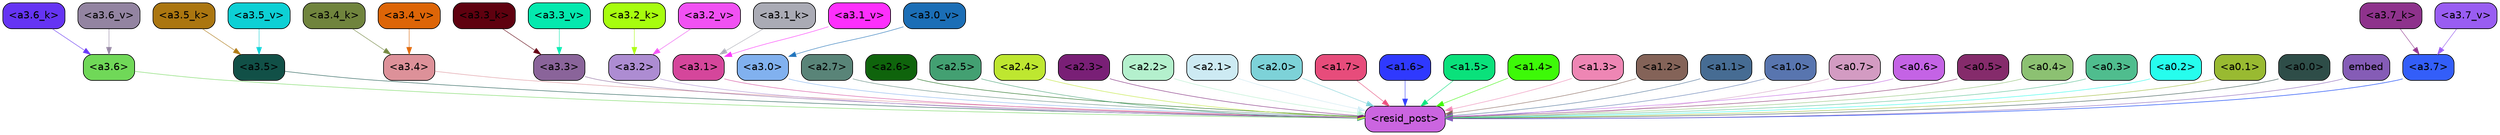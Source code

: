 strict digraph "" {
	graph [bgcolor=transparent,
		layout=dot,
		overlap=false,
		splines=true
	];
	"<a3.7>"	[color=black,
		fillcolor="#335ef9",
		fontname=Helvetica,
		shape=box,
		style="filled, rounded"];
	"<resid_post>"	[color=black,
		fillcolor="#cb65e0",
		fontname=Helvetica,
		shape=box,
		style="filled, rounded"];
	"<a3.7>" -> "<resid_post>"	[color="#335ef9",
		penwidth=0.8263697922229767];
	"<a3.6>"	[color=black,
		fillcolor="#70d858",
		fontname=Helvetica,
		shape=box,
		style="filled, rounded"];
	"<a3.6>" -> "<resid_post>"	[color="#70d858",
		penwidth=0.6];
	"<a3.5>"	[color=black,
		fillcolor="#115047",
		fontname=Helvetica,
		shape=box,
		style="filled, rounded"];
	"<a3.5>" -> "<resid_post>"	[color="#115047",
		penwidth=0.6];
	"<a3.4>"	[color=black,
		fillcolor="#dd9199",
		fontname=Helvetica,
		shape=box,
		style="filled, rounded"];
	"<a3.4>" -> "<resid_post>"	[color="#dd9199",
		penwidth=0.6];
	"<a3.3>"	[color=black,
		fillcolor="#8a649a",
		fontname=Helvetica,
		shape=box,
		style="filled, rounded"];
	"<a3.3>" -> "<resid_post>"	[color="#8a649a",
		penwidth=0.6];
	"<a3.2>"	[color=black,
		fillcolor="#ad8cd2",
		fontname=Helvetica,
		shape=box,
		style="filled, rounded"];
	"<a3.2>" -> "<resid_post>"	[color="#ad8cd2",
		penwidth=0.6];
	"<a3.1>"	[color=black,
		fillcolor="#d5469b",
		fontname=Helvetica,
		shape=box,
		style="filled, rounded"];
	"<a3.1>" -> "<resid_post>"	[color="#d5469b",
		penwidth=0.6];
	"<a3.0>"	[color=black,
		fillcolor="#81b1ef",
		fontname=Helvetica,
		shape=box,
		style="filled, rounded"];
	"<a3.0>" -> "<resid_post>"	[color="#81b1ef",
		penwidth=0.6];
	"<a2.7>"	[color=black,
		fillcolor="#598478",
		fontname=Helvetica,
		shape=box,
		style="filled, rounded"];
	"<a2.7>" -> "<resid_post>"	[color="#598478",
		penwidth=0.6];
	"<a2.6>"	[color=black,
		fillcolor="#0f640c",
		fontname=Helvetica,
		shape=box,
		style="filled, rounded"];
	"<a2.6>" -> "<resid_post>"	[color="#0f640c",
		penwidth=0.6];
	"<a2.5>"	[color=black,
		fillcolor="#43a072",
		fontname=Helvetica,
		shape=box,
		style="filled, rounded"];
	"<a2.5>" -> "<resid_post>"	[color="#43a072",
		penwidth=0.6];
	"<a2.4>"	[color=black,
		fillcolor="#bee730",
		fontname=Helvetica,
		shape=box,
		style="filled, rounded"];
	"<a2.4>" -> "<resid_post>"	[color="#bee730",
		penwidth=0.6];
	"<a2.3>"	[color=black,
		fillcolor="#791f76",
		fontname=Helvetica,
		shape=box,
		style="filled, rounded"];
	"<a2.3>" -> "<resid_post>"	[color="#791f76",
		penwidth=0.6];
	"<a2.2>"	[color=black,
		fillcolor="#b4f0cd",
		fontname=Helvetica,
		shape=box,
		style="filled, rounded"];
	"<a2.2>" -> "<resid_post>"	[color="#b4f0cd",
		penwidth=0.6];
	"<a2.1>"	[color=black,
		fillcolor="#cdeaf3",
		fontname=Helvetica,
		shape=box,
		style="filled, rounded"];
	"<a2.1>" -> "<resid_post>"	[color="#cdeaf3",
		penwidth=0.6];
	"<a2.0>"	[color=black,
		fillcolor="#7dd2d8",
		fontname=Helvetica,
		shape=box,
		style="filled, rounded"];
	"<a2.0>" -> "<resid_post>"	[color="#7dd2d8",
		penwidth=0.6];
	"<a1.7>"	[color=black,
		fillcolor="#e74c7b",
		fontname=Helvetica,
		shape=box,
		style="filled, rounded"];
	"<a1.7>" -> "<resid_post>"	[color="#e74c7b",
		penwidth=0.6];
	"<a1.6>"	[color=black,
		fillcolor="#2f39fe",
		fontname=Helvetica,
		shape=box,
		style="filled, rounded"];
	"<a1.6>" -> "<resid_post>"	[color="#2f39fe",
		penwidth=0.6];
	"<a1.5>"	[color=black,
		fillcolor="#0ae17b",
		fontname=Helvetica,
		shape=box,
		style="filled, rounded"];
	"<a1.5>" -> "<resid_post>"	[color="#0ae17b",
		penwidth=0.6];
	"<a1.4>"	[color=black,
		fillcolor="#3df908",
		fontname=Helvetica,
		shape=box,
		style="filled, rounded"];
	"<a1.4>" -> "<resid_post>"	[color="#3df908",
		penwidth=0.6];
	"<a1.3>"	[color=black,
		fillcolor="#ee86b4",
		fontname=Helvetica,
		shape=box,
		style="filled, rounded"];
	"<a1.3>" -> "<resid_post>"	[color="#ee86b4",
		penwidth=0.6];
	"<a1.2>"	[color=black,
		fillcolor="#846358",
		fontname=Helvetica,
		shape=box,
		style="filled, rounded"];
	"<a1.2>" -> "<resid_post>"	[color="#846358",
		penwidth=0.6];
	"<a1.1>"	[color=black,
		fillcolor="#466c93",
		fontname=Helvetica,
		shape=box,
		style="filled, rounded"];
	"<a1.1>" -> "<resid_post>"	[color="#466c93",
		penwidth=0.6];
	"<a1.0>"	[color=black,
		fillcolor="#5875af",
		fontname=Helvetica,
		shape=box,
		style="filled, rounded"];
	"<a1.0>" -> "<resid_post>"	[color="#5875af",
		penwidth=0.6];
	"<a0.7>"	[color=black,
		fillcolor="#d39bc2",
		fontname=Helvetica,
		shape=box,
		style="filled, rounded"];
	"<a0.7>" -> "<resid_post>"	[color="#d39bc2",
		penwidth=0.6];
	"<a0.6>"	[color=black,
		fillcolor="#c463e5",
		fontname=Helvetica,
		shape=box,
		style="filled, rounded"];
	"<a0.6>" -> "<resid_post>"	[color="#c463e5",
		penwidth=0.6];
	"<a0.5>"	[color=black,
		fillcolor="#852b6b",
		fontname=Helvetica,
		shape=box,
		style="filled, rounded"];
	"<a0.5>" -> "<resid_post>"	[color="#852b6b",
		penwidth=0.6];
	"<a0.4>"	[color=black,
		fillcolor="#8cc172",
		fontname=Helvetica,
		shape=box,
		style="filled, rounded"];
	"<a0.4>" -> "<resid_post>"	[color="#8cc172",
		penwidth=0.6];
	"<a0.3>"	[color=black,
		fillcolor="#4fbd8e",
		fontname=Helvetica,
		shape=box,
		style="filled, rounded"];
	"<a0.3>" -> "<resid_post>"	[color="#4fbd8e",
		penwidth=0.6];
	"<a0.2>"	[color=black,
		fillcolor="#26fded",
		fontname=Helvetica,
		shape=box,
		style="filled, rounded"];
	"<a0.2>" -> "<resid_post>"	[color="#26fded",
		penwidth=0.6];
	"<a0.1>"	[color=black,
		fillcolor="#99ba31",
		fontname=Helvetica,
		shape=box,
		style="filled, rounded"];
	"<a0.1>" -> "<resid_post>"	[color="#99ba31",
		penwidth=0.6];
	"<a0.0>"	[color=black,
		fillcolor="#2e4d48",
		fontname=Helvetica,
		shape=box,
		style="filled, rounded"];
	"<a0.0>" -> "<resid_post>"	[color="#2e4d48",
		penwidth=0.6];
	embed	[color=black,
		fillcolor="#855cb6",
		fontname=Helvetica,
		shape=box,
		style="filled, rounded"];
	embed -> "<resid_post>"	[color="#855cb6",
		penwidth=0.6];
	"<a3.7_k>"	[color=black,
		fillcolor="#8e328c",
		fontname=Helvetica,
		shape=box,
		style="filled, rounded"];
	"<a3.7_k>" -> "<a3.7>"	[color="#8e328c",
		penwidth=0.6];
	"<a3.6_k>"	[color=black,
		fillcolor="#6534f3",
		fontname=Helvetica,
		shape=box,
		style="filled, rounded"];
	"<a3.6_k>" -> "<a3.6>"	[color="#6534f3",
		penwidth=0.6];
	"<a3.5_k>"	[color=black,
		fillcolor="#ab7610",
		fontname=Helvetica,
		shape=box,
		style="filled, rounded"];
	"<a3.5_k>" -> "<a3.5>"	[color="#ab7610",
		penwidth=0.6];
	"<a3.4_k>"	[color=black,
		fillcolor="#70843d",
		fontname=Helvetica,
		shape=box,
		style="filled, rounded"];
	"<a3.4_k>" -> "<a3.4>"	[color="#70843d",
		penwidth=0.6];
	"<a3.3_k>"	[color=black,
		fillcolor="#5f010f",
		fontname=Helvetica,
		shape=box,
		style="filled, rounded"];
	"<a3.3_k>" -> "<a3.3>"	[color="#5f010f",
		penwidth=0.6];
	"<a3.2_k>"	[color=black,
		fillcolor="#a7fd0e",
		fontname=Helvetica,
		shape=box,
		style="filled, rounded"];
	"<a3.2_k>" -> "<a3.2>"	[color="#a7fd0e",
		penwidth=0.6];
	"<a3.1_k>"	[color=black,
		fillcolor="#aaabb5",
		fontname=Helvetica,
		shape=box,
		style="filled, rounded"];
	"<a3.1_k>" -> "<a3.1>"	[color="#aaabb5",
		penwidth=0.6];
	"<a3.7_v>"	[color=black,
		fillcolor="#995df2",
		fontname=Helvetica,
		shape=box,
		style="filled, rounded"];
	"<a3.7_v>" -> "<a3.7>"	[color="#995df2",
		penwidth=0.6738671064376831];
	"<a3.6_v>"	[color=black,
		fillcolor="#9384a1",
		fontname=Helvetica,
		shape=box,
		style="filled, rounded"];
	"<a3.6_v>" -> "<a3.6>"	[color="#9384a1",
		penwidth=0.6];
	"<a3.5_v>"	[color=black,
		fillcolor="#0dd0d5",
		fontname=Helvetica,
		shape=box,
		style="filled, rounded"];
	"<a3.5_v>" -> "<a3.5>"	[color="#0dd0d5",
		penwidth=0.6];
	"<a3.4_v>"	[color=black,
		fillcolor="#dd6507",
		fontname=Helvetica,
		shape=box,
		style="filled, rounded"];
	"<a3.4_v>" -> "<a3.4>"	[color="#dd6507",
		penwidth=0.6];
	"<a3.3_v>"	[color=black,
		fillcolor="#04e9ae",
		fontname=Helvetica,
		shape=box,
		style="filled, rounded"];
	"<a3.3_v>" -> "<a3.3>"	[color="#04e9ae",
		penwidth=0.6];
	"<a3.2_v>"	[color=black,
		fillcolor="#f151f3",
		fontname=Helvetica,
		shape=box,
		style="filled, rounded"];
	"<a3.2_v>" -> "<a3.2>"	[color="#f151f3",
		penwidth=0.6];
	"<a3.1_v>"	[color=black,
		fillcolor="#fd2ffc",
		fontname=Helvetica,
		shape=box,
		style="filled, rounded"];
	"<a3.1_v>" -> "<a3.1>"	[color="#fd2ffc",
		penwidth=0.6];
	"<a3.0_v>"	[color=black,
		fillcolor="#1b6eb6",
		fontname=Helvetica,
		shape=box,
		style="filled, rounded"];
	"<a3.0_v>" -> "<a3.0>"	[color="#1b6eb6",
		penwidth=0.6];
}
